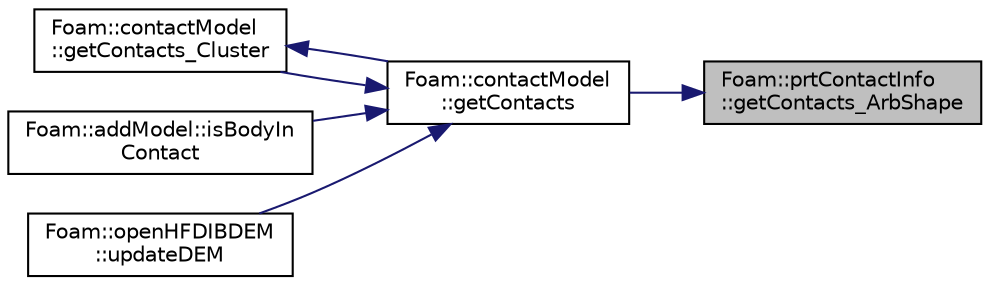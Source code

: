 digraph "Foam::prtContactInfo::getContacts_ArbShape"
{
 // LATEX_PDF_SIZE
  edge [fontname="Helvetica",fontsize="10",labelfontname="Helvetica",labelfontsize="10"];
  node [fontname="Helvetica",fontsize="10",shape=record];
  rankdir="RL";
  Node1 [label="Foam::prtContactInfo\l::getContacts_ArbShape",height=0.2,width=0.4,color="black", fillcolor="grey75", style="filled", fontcolor="black",tooltip=" "];
  Node1 -> Node2 [dir="back",color="midnightblue",fontsize="10",style="solid"];
  Node2 [label="Foam::contactModel\l::getContacts",height=0.2,width=0.4,color="black", fillcolor="white", style="filled",URL="$namespaceFoam_1_1contactModel.html#a3baef36a0cef71bd28ad397754d07c36",tooltip=" "];
  Node2 -> Node3 [dir="back",color="midnightblue",fontsize="10",style="solid"];
  Node3 [label="Foam::contactModel\l::getContacts_Cluster",height=0.2,width=0.4,color="black", fillcolor="white", style="filled",URL="$namespaceFoam_1_1contactModel.html#a7fb30fa7ddc76d1e49f88644e312c280",tooltip=" "];
  Node3 -> Node2 [dir="back",color="midnightblue",fontsize="10",style="solid"];
  Node2 -> Node4 [dir="back",color="midnightblue",fontsize="10",style="solid"];
  Node4 [label="Foam::addModel::isBodyIn\lContact",height=0.2,width=0.4,color="black", fillcolor="white", style="filled",URL="$classFoam_1_1addModel.html#a6ebc08e73279bee94a8e7a317c2d57be",tooltip=" "];
  Node2 -> Node5 [dir="back",color="midnightblue",fontsize="10",style="solid"];
  Node5 [label="Foam::openHFDIBDEM\l::updateDEM",height=0.2,width=0.4,color="black", fillcolor="white", style="filled",URL="$classFoam_1_1openHFDIBDEM.html#a631520a4cab61268624eada0bb3497f0",tooltip=" "];
}
